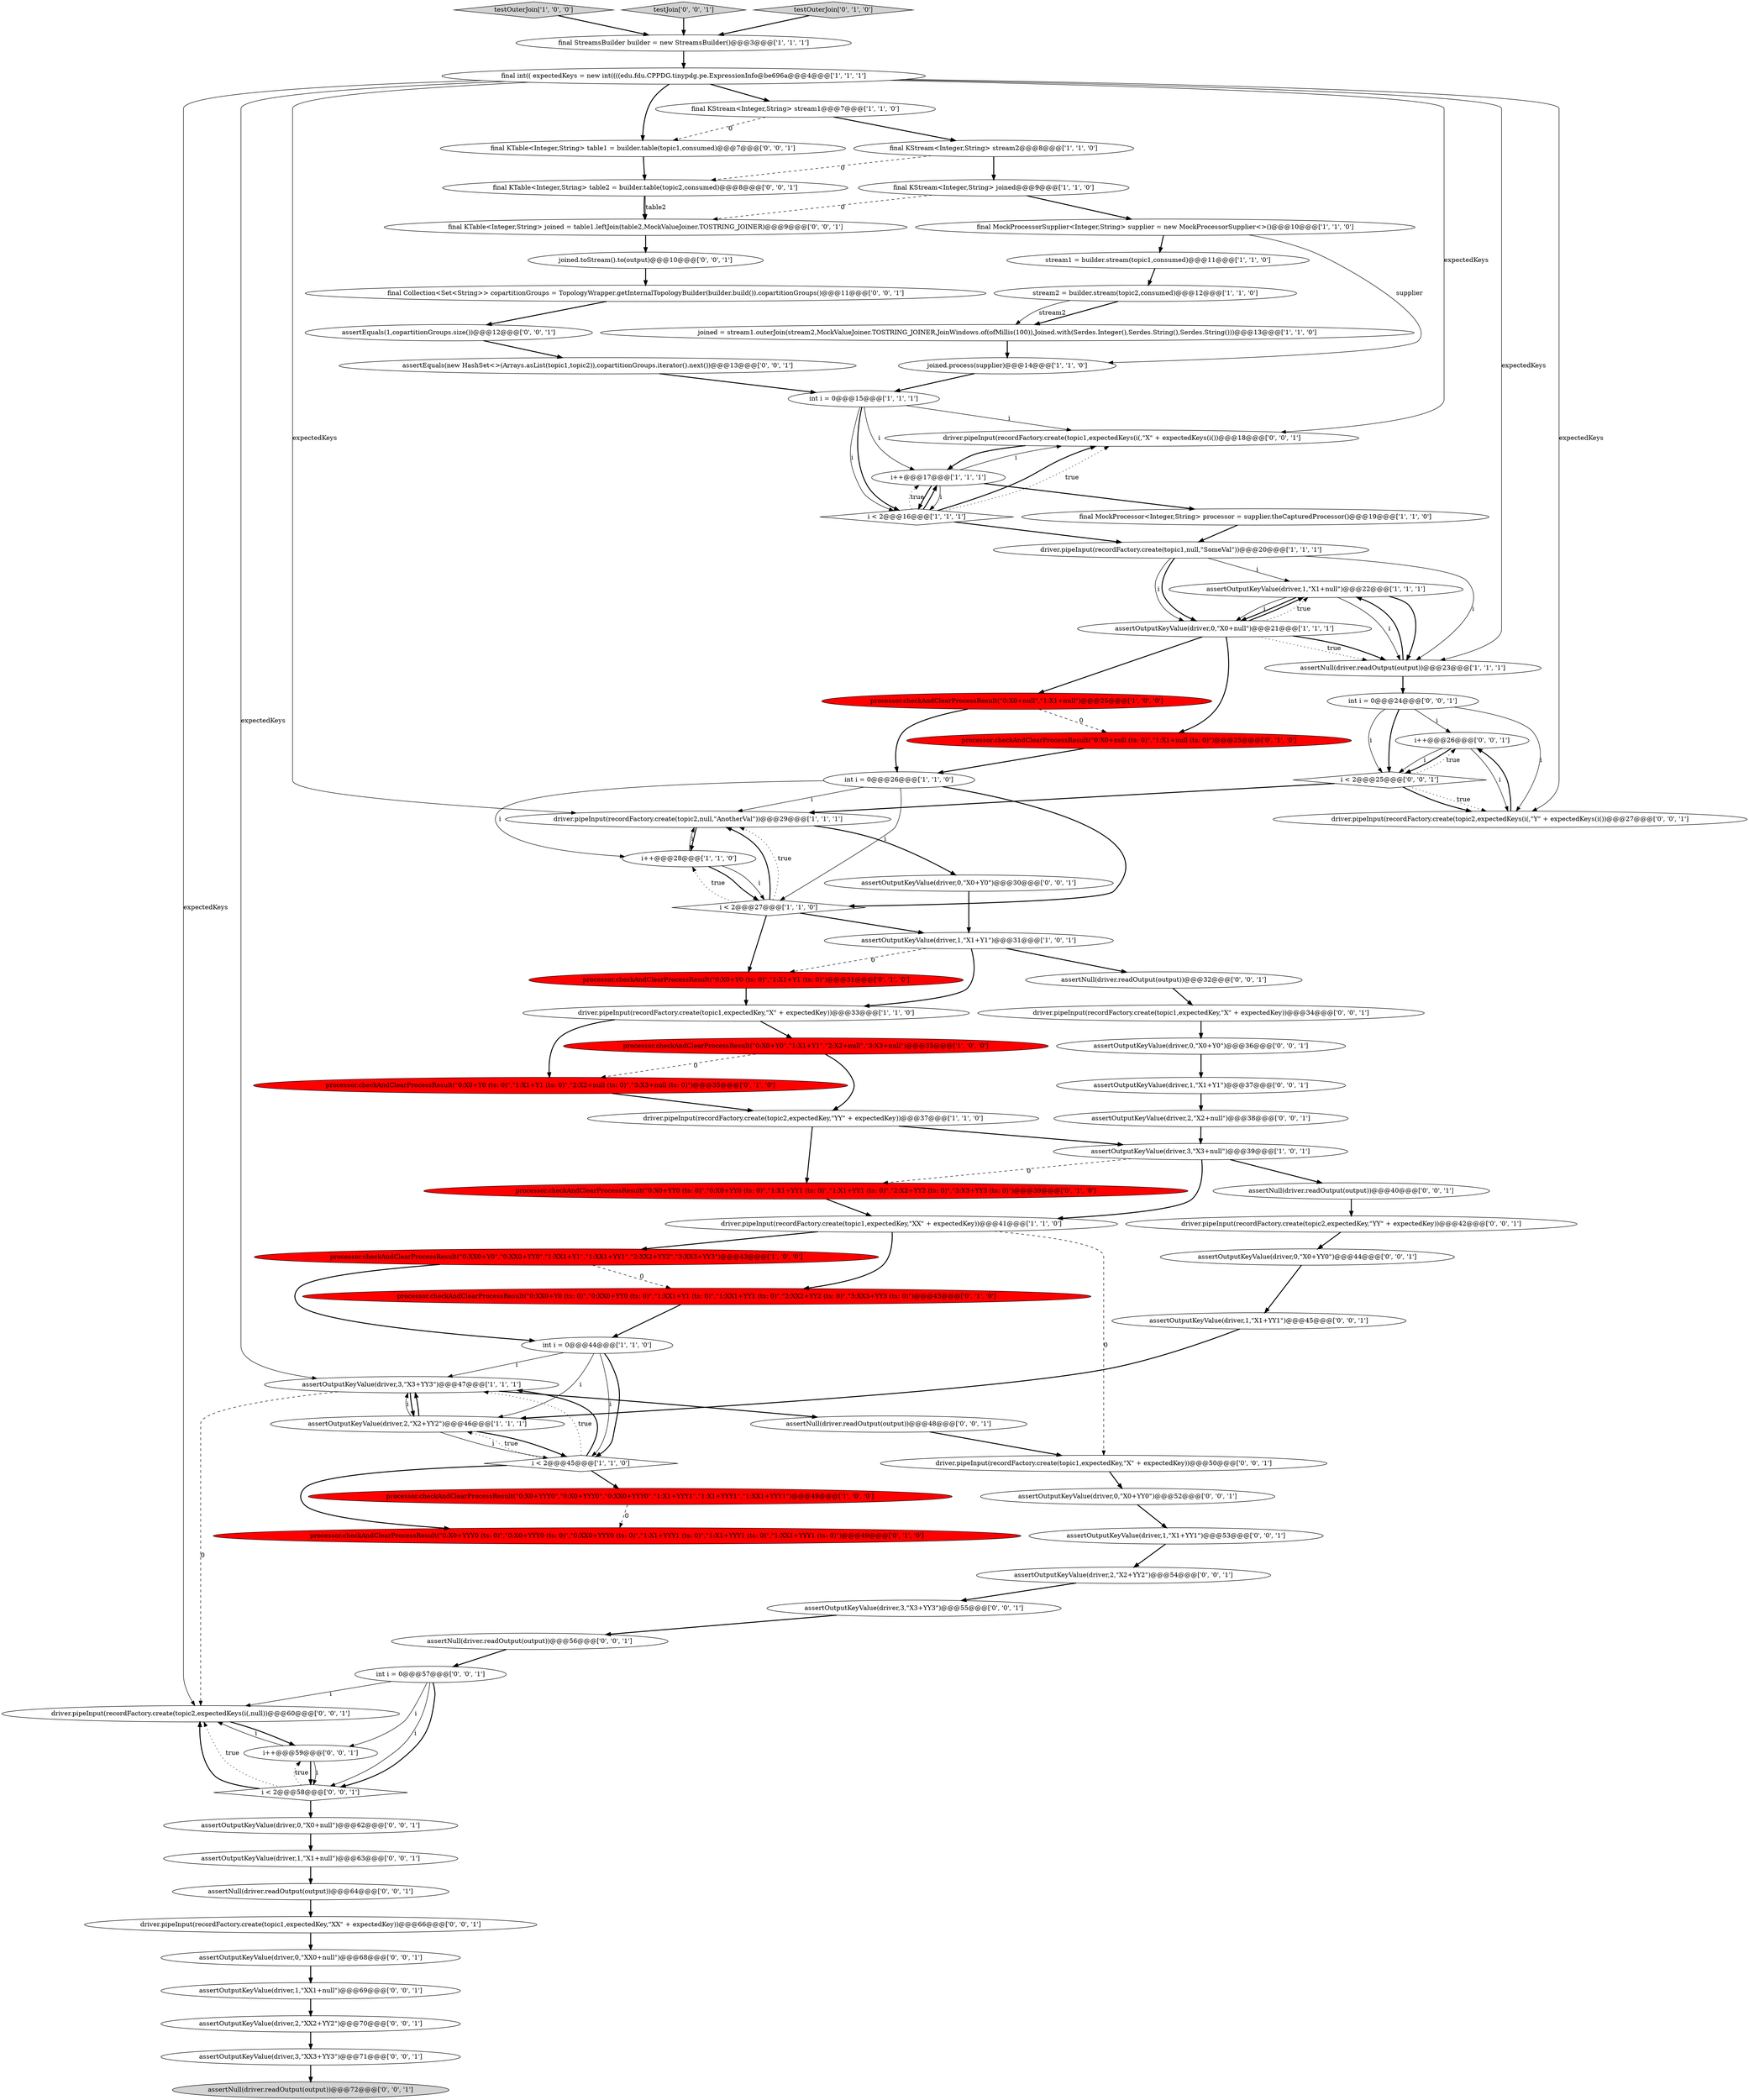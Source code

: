 digraph {
62 [style = filled, label = "final Collection<Set<String>> copartitionGroups = TopologyWrapper.getInternalTopologyBuilder(builder.build()).copartitionGroups()@@@11@@@['0', '0', '1']", fillcolor = white, shape = ellipse image = "AAA0AAABBB3BBB"];
50 [style = filled, label = "joined.toStream().to(output)@@@10@@@['0', '0', '1']", fillcolor = white, shape = ellipse image = "AAA0AAABBB3BBB"];
81 [style = filled, label = "driver.pipeInput(recordFactory.create(topic2,expectedKeys(i(,null))@@@60@@@['0', '0', '1']", fillcolor = white, shape = ellipse image = "AAA0AAABBB3BBB"];
3 [style = filled, label = "assertOutputKeyValue(driver,1,\"X1+null\")@@@22@@@['1', '1', '1']", fillcolor = white, shape = ellipse image = "AAA0AAABBB1BBB"];
35 [style = filled, label = "driver.pipeInput(recordFactory.create(topic2,null,\"AnotherVal\"))@@@29@@@['1', '1', '1']", fillcolor = white, shape = ellipse image = "AAA0AAABBB1BBB"];
70 [style = filled, label = "assertOutputKeyValue(driver,1,\"X1+Y1\")@@@37@@@['0', '0', '1']", fillcolor = white, shape = ellipse image = "AAA0AAABBB3BBB"];
8 [style = filled, label = "assertOutputKeyValue(driver,3,\"X3+null\")@@@39@@@['1', '0', '1']", fillcolor = white, shape = ellipse image = "AAA0AAABBB1BBB"];
43 [style = filled, label = "assertNull(driver.readOutput(output))@@@48@@@['0', '0', '1']", fillcolor = white, shape = ellipse image = "AAA0AAABBB3BBB"];
82 [style = filled, label = "assertOutputKeyValue(driver,2,\"X2+null\")@@@38@@@['0', '0', '1']", fillcolor = white, shape = ellipse image = "AAA0AAABBB3BBB"];
13 [style = filled, label = "int i = 0@@@26@@@['1', '1', '0']", fillcolor = white, shape = ellipse image = "AAA0AAABBB1BBB"];
40 [style = filled, label = "processor.checkAndClearProcessResult(\"0:X0+Y0 (ts: 0)\",\"1:X1+Y1 (ts: 0)\")@@@31@@@['0', '1', '0']", fillcolor = red, shape = ellipse image = "AAA1AAABBB2BBB"];
7 [style = filled, label = "assertNull(driver.readOutput(output))@@@23@@@['1', '1', '1']", fillcolor = white, shape = ellipse image = "AAA0AAABBB1BBB"];
56 [style = filled, label = "i++@@@59@@@['0', '0', '1']", fillcolor = white, shape = ellipse image = "AAA0AAABBB3BBB"];
10 [style = filled, label = "driver.pipeInput(recordFactory.create(topic1,null,\"SomeVal\"))@@@20@@@['1', '1', '1']", fillcolor = white, shape = ellipse image = "AAA0AAABBB1BBB"];
42 [style = filled, label = "processor.checkAndClearProcessResult(\"0:X0+Y0 (ts: 0)\",\"1:X1+Y1 (ts: 0)\",\"2:X2+null (ts: 0)\",\"3:X3+null (ts: 0)\")@@@35@@@['0', '1', '0']", fillcolor = red, shape = ellipse image = "AAA1AAABBB2BBB"];
61 [style = filled, label = "assertOutputKeyValue(driver,1,\"X1+YY1\")@@@53@@@['0', '0', '1']", fillcolor = white, shape = ellipse image = "AAA0AAABBB3BBB"];
1 [style = filled, label = "joined.process(supplier)@@@14@@@['1', '1', '0']", fillcolor = white, shape = ellipse image = "AAA0AAABBB1BBB"];
32 [style = filled, label = "driver.pipeInput(recordFactory.create(topic1,expectedKey,\"X\" + expectedKey))@@@33@@@['1', '1', '0']", fillcolor = white, shape = ellipse image = "AAA0AAABBB1BBB"];
85 [style = filled, label = "assertOutputKeyValue(driver,2,\"XX2+YY2\")@@@70@@@['0', '0', '1']", fillcolor = white, shape = ellipse image = "AAA0AAABBB3BBB"];
38 [style = filled, label = "processor.checkAndClearProcessResult(\"0:X0+YY0 (ts: 0)\",\"0:X0+YY0 (ts: 0)\",\"1:X1+YY1 (ts: 0)\",\"1:X1+YY1 (ts: 0)\",\"2:X2+YY2 (ts: 0)\",\"3:X3+YY3 (ts: 0)\")@@@39@@@['0', '1', '0']", fillcolor = red, shape = ellipse image = "AAA1AAABBB2BBB"];
11 [style = filled, label = "final KStream<Integer,String> stream1@@@7@@@['1', '1', '0']", fillcolor = white, shape = ellipse image = "AAA0AAABBB1BBB"];
25 [style = filled, label = "assertOutputKeyValue(driver,3,\"X3+YY3\")@@@47@@@['1', '1', '1']", fillcolor = white, shape = ellipse image = "AAA0AAABBB1BBB"];
51 [style = filled, label = "assertOutputKeyValue(driver,1,\"X1+YY1\")@@@45@@@['0', '0', '1']", fillcolor = white, shape = ellipse image = "AAA0AAABBB3BBB"];
5 [style = filled, label = "driver.pipeInput(recordFactory.create(topic2,expectedKey,\"YY\" + expectedKey))@@@37@@@['1', '1', '0']", fillcolor = white, shape = ellipse image = "AAA0AAABBB1BBB"];
67 [style = filled, label = "assertOutputKeyValue(driver,0,\"XX0+null\")@@@68@@@['0', '0', '1']", fillcolor = white, shape = ellipse image = "AAA0AAABBB3BBB"];
54 [style = filled, label = "i++@@@26@@@['0', '0', '1']", fillcolor = white, shape = ellipse image = "AAA0AAABBB3BBB"];
45 [style = filled, label = "assertOutputKeyValue(driver,3,\"X3+YY3\")@@@55@@@['0', '0', '1']", fillcolor = white, shape = ellipse image = "AAA0AAABBB3BBB"];
34 [style = filled, label = "final MockProcessorSupplier<Integer,String> supplier = new MockProcessorSupplier<>()@@@10@@@['1', '1', '0']", fillcolor = white, shape = ellipse image = "AAA0AAABBB1BBB"];
52 [style = filled, label = "assertOutputKeyValue(driver,2,\"X2+YY2\")@@@54@@@['0', '0', '1']", fillcolor = white, shape = ellipse image = "AAA0AAABBB3BBB"];
44 [style = filled, label = "i < 2@@@25@@@['0', '0', '1']", fillcolor = white, shape = diamond image = "AAA0AAABBB3BBB"];
60 [style = filled, label = "final KTable<Integer,String> table1 = builder.table(topic1,consumed)@@@7@@@['0', '0', '1']", fillcolor = white, shape = ellipse image = "AAA0AAABBB3BBB"];
4 [style = filled, label = "final MockProcessor<Integer,String> processor = supplier.theCapturedProcessor()@@@19@@@['1', '1', '0']", fillcolor = white, shape = ellipse image = "AAA0AAABBB1BBB"];
27 [style = filled, label = "int i = 0@@@44@@@['1', '1', '0']", fillcolor = white, shape = ellipse image = "AAA0AAABBB1BBB"];
63 [style = filled, label = "assertEquals(1,copartitionGroups.size())@@@12@@@['0', '0', '1']", fillcolor = white, shape = ellipse image = "AAA0AAABBB3BBB"];
9 [style = filled, label = "assertOutputKeyValue(driver,1,\"X1+Y1\")@@@31@@@['1', '0', '1']", fillcolor = white, shape = ellipse image = "AAA0AAABBB1BBB"];
46 [style = filled, label = "driver.pipeInput(recordFactory.create(topic1,expectedKey,\"X\" + expectedKey))@@@34@@@['0', '0', '1']", fillcolor = white, shape = ellipse image = "AAA0AAABBB3BBB"];
73 [style = filled, label = "assertOutputKeyValue(driver,0,\"X0+YY0\")@@@52@@@['0', '0', '1']", fillcolor = white, shape = ellipse image = "AAA0AAABBB3BBB"];
74 [style = filled, label = "final KTable<Integer,String> joined = table1.leftJoin(table2,MockValueJoiner.TOSTRING_JOINER)@@@9@@@['0', '0', '1']", fillcolor = white, shape = ellipse image = "AAA0AAABBB3BBB"];
55 [style = filled, label = "driver.pipeInput(recordFactory.create(topic1,expectedKeys(i(,\"X\" + expectedKeys(i())@@@18@@@['0', '0', '1']", fillcolor = white, shape = ellipse image = "AAA0AAABBB3BBB"];
49 [style = filled, label = "assertNull(driver.readOutput(output))@@@56@@@['0', '0', '1']", fillcolor = white, shape = ellipse image = "AAA0AAABBB3BBB"];
71 [style = filled, label = "assertOutputKeyValue(driver,1,\"XX1+null\")@@@69@@@['0', '0', '1']", fillcolor = white, shape = ellipse image = "AAA0AAABBB3BBB"];
76 [style = filled, label = "assertNull(driver.readOutput(output))@@@40@@@['0', '0', '1']", fillcolor = white, shape = ellipse image = "AAA0AAABBB3BBB"];
21 [style = filled, label = "i++@@@28@@@['1', '1', '0']", fillcolor = white, shape = ellipse image = "AAA0AAABBB1BBB"];
2 [style = filled, label = "assertOutputKeyValue(driver,0,\"X0+null\")@@@21@@@['1', '1', '1']", fillcolor = white, shape = ellipse image = "AAA0AAABBB1BBB"];
0 [style = filled, label = "stream2 = builder.stream(topic2,consumed)@@@12@@@['1', '1', '0']", fillcolor = white, shape = ellipse image = "AAA0AAABBB1BBB"];
20 [style = filled, label = "testOuterJoin['1', '0', '0']", fillcolor = lightgray, shape = diamond image = "AAA0AAABBB1BBB"];
15 [style = filled, label = "final KStream<Integer,String> stream2@@@8@@@['1', '1', '0']", fillcolor = white, shape = ellipse image = "AAA0AAABBB1BBB"];
28 [style = filled, label = "processor.checkAndClearProcessResult(\"0:X0+YYY0\",\"0:X0+YYY0\",\"0:XX0+YYY0\",\"1:X1+YYY1\",\"1:X1+YYY1\",\"1:XX1+YYY1\")@@@49@@@['1', '0', '0']", fillcolor = red, shape = ellipse image = "AAA1AAABBB1BBB"];
24 [style = filled, label = "i < 2@@@45@@@['1', '1', '0']", fillcolor = white, shape = diamond image = "AAA0AAABBB1BBB"];
18 [style = filled, label = "stream1 = builder.stream(topic1,consumed)@@@11@@@['1', '1', '0']", fillcolor = white, shape = ellipse image = "AAA0AAABBB1BBB"];
58 [style = filled, label = "int i = 0@@@57@@@['0', '0', '1']", fillcolor = white, shape = ellipse image = "AAA0AAABBB3BBB"];
53 [style = filled, label = "assertOutputKeyValue(driver,3,\"XX3+YY3\")@@@71@@@['0', '0', '1']", fillcolor = white, shape = ellipse image = "AAA0AAABBB3BBB"];
26 [style = filled, label = "assertOutputKeyValue(driver,2,\"X2+YY2\")@@@46@@@['1', '1', '1']", fillcolor = white, shape = ellipse image = "AAA0AAABBB1BBB"];
29 [style = filled, label = "joined = stream1.outerJoin(stream2,MockValueJoiner.TOSTRING_JOINER,JoinWindows.of(ofMillis(100)),Joined.with(Serdes.Integer(),Serdes.String(),Serdes.String()))@@@13@@@['1', '1', '0']", fillcolor = white, shape = ellipse image = "AAA0AAABBB1BBB"];
80 [style = filled, label = "assertOutputKeyValue(driver,1,\"X1+null\")@@@63@@@['0', '0', '1']", fillcolor = white, shape = ellipse image = "AAA0AAABBB3BBB"];
83 [style = filled, label = "assertOutputKeyValue(driver,0,\"X0+Y0\")@@@30@@@['0', '0', '1']", fillcolor = white, shape = ellipse image = "AAA0AAABBB3BBB"];
6 [style = filled, label = "int i = 0@@@15@@@['1', '1', '1']", fillcolor = white, shape = ellipse image = "AAA0AAABBB1BBB"];
12 [style = filled, label = "i++@@@17@@@['1', '1', '1']", fillcolor = white, shape = ellipse image = "AAA0AAABBB1BBB"];
37 [style = filled, label = "processor.checkAndClearProcessResult(\"0:X0+YYY0 (ts: 0)\",\"0:X0+YYY0 (ts: 0)\",\"0:XX0+YYY0 (ts: 0)\",\"1:X1+YYY1 (ts: 0)\",\"1:X1+YYY1 (ts: 0)\",\"1:XX1+YYY1 (ts: 0)\")@@@49@@@['0', '1', '0']", fillcolor = red, shape = ellipse image = "AAA1AAABBB2BBB"];
59 [style = filled, label = "assertOutputKeyValue(driver,0,\"X0+null\")@@@62@@@['0', '0', '1']", fillcolor = white, shape = ellipse image = "AAA0AAABBB3BBB"];
84 [style = filled, label = "assertNull(driver.readOutput(output))@@@64@@@['0', '0', '1']", fillcolor = white, shape = ellipse image = "AAA0AAABBB3BBB"];
72 [style = filled, label = "driver.pipeInput(recordFactory.create(topic1,expectedKey,\"X\" + expectedKey))@@@50@@@['0', '0', '1']", fillcolor = white, shape = ellipse image = "AAA0AAABBB3BBB"];
47 [style = filled, label = "testJoin['0', '0', '1']", fillcolor = lightgray, shape = diamond image = "AAA0AAABBB3BBB"];
64 [style = filled, label = "i < 2@@@58@@@['0', '0', '1']", fillcolor = white, shape = diamond image = "AAA0AAABBB3BBB"];
23 [style = filled, label = "i < 2@@@27@@@['1', '1', '0']", fillcolor = white, shape = diamond image = "AAA0AAABBB1BBB"];
48 [style = filled, label = "driver.pipeInput(recordFactory.create(topic1,expectedKey,\"XX\" + expectedKey))@@@66@@@['0', '0', '1']", fillcolor = white, shape = ellipse image = "AAA0AAABBB3BBB"];
14 [style = filled, label = "final StreamsBuilder builder = new StreamsBuilder()@@@3@@@['1', '1', '1']", fillcolor = white, shape = ellipse image = "AAA0AAABBB1BBB"];
19 [style = filled, label = "final KStream<Integer,String> joined@@@9@@@['1', '1', '0']", fillcolor = white, shape = ellipse image = "AAA0AAABBB1BBB"];
36 [style = filled, label = "testOuterJoin['0', '1', '0']", fillcolor = lightgray, shape = diamond image = "AAA0AAABBB2BBB"];
77 [style = filled, label = "driver.pipeInput(recordFactory.create(topic2,expectedKey,\"YY\" + expectedKey))@@@42@@@['0', '0', '1']", fillcolor = white, shape = ellipse image = "AAA0AAABBB3BBB"];
41 [style = filled, label = "processor.checkAndClearProcessResult(\"0:XX0+Y0 (ts: 0)\",\"0:XX0+YY0 (ts: 0)\",\"1:XX1+Y1 (ts: 0)\",\"1:XX1+YY1 (ts: 0)\",\"2:XX2+YY2 (ts: 0)\",\"3:XX3+YY3 (ts: 0)\")@@@43@@@['0', '1', '0']", fillcolor = red, shape = ellipse image = "AAA1AAABBB2BBB"];
39 [style = filled, label = "processor.checkAndClearProcessResult(\"0:X0+null (ts: 0)\",\"1:X1+null (ts: 0)\")@@@25@@@['0', '1', '0']", fillcolor = red, shape = ellipse image = "AAA1AAABBB2BBB"];
68 [style = filled, label = "driver.pipeInput(recordFactory.create(topic2,expectedKeys(i(,\"Y\" + expectedKeys(i())@@@27@@@['0', '0', '1']", fillcolor = white, shape = ellipse image = "AAA0AAABBB3BBB"];
69 [style = filled, label = "assertNull(driver.readOutput(output))@@@32@@@['0', '0', '1']", fillcolor = white, shape = ellipse image = "AAA0AAABBB3BBB"];
75 [style = filled, label = "assertEquals(new HashSet<>(Arrays.asList(topic1,topic2)),copartitionGroups.iterator().next())@@@13@@@['0', '0', '1']", fillcolor = white, shape = ellipse image = "AAA0AAABBB3BBB"];
16 [style = filled, label = "final int(( expectedKeys = new int((((edu.fdu.CPPDG.tinypdg.pe.ExpressionInfo@be696a@@@4@@@['1', '1', '1']", fillcolor = white, shape = ellipse image = "AAA0AAABBB1BBB"];
33 [style = filled, label = "processor.checkAndClearProcessResult(\"0:X0+Y0\",\"1:X1+Y1\",\"2:X2+null\",\"3:X3+null\")@@@35@@@['1', '0', '0']", fillcolor = red, shape = ellipse image = "AAA1AAABBB1BBB"];
79 [style = filled, label = "assertOutputKeyValue(driver,0,\"X0+YY0\")@@@44@@@['0', '0', '1']", fillcolor = white, shape = ellipse image = "AAA0AAABBB3BBB"];
22 [style = filled, label = "i < 2@@@16@@@['1', '1', '1']", fillcolor = white, shape = diamond image = "AAA0AAABBB1BBB"];
31 [style = filled, label = "driver.pipeInput(recordFactory.create(topic1,expectedKey,\"XX\" + expectedKey))@@@41@@@['1', '1', '0']", fillcolor = white, shape = ellipse image = "AAA0AAABBB1BBB"];
66 [style = filled, label = "assertOutputKeyValue(driver,0,\"X0+Y0\")@@@36@@@['0', '0', '1']", fillcolor = white, shape = ellipse image = "AAA0AAABBB3BBB"];
78 [style = filled, label = "final KTable<Integer,String> table2 = builder.table(topic2,consumed)@@@8@@@['0', '0', '1']", fillcolor = white, shape = ellipse image = "AAA0AAABBB3BBB"];
30 [style = filled, label = "processor.checkAndClearProcessResult(\"0:X0+null\",\"1:X1+null\")@@@25@@@['1', '0', '0']", fillcolor = red, shape = ellipse image = "AAA1AAABBB1BBB"];
57 [style = filled, label = "int i = 0@@@24@@@['0', '0', '1']", fillcolor = white, shape = ellipse image = "AAA0AAABBB3BBB"];
17 [style = filled, label = "processor.checkAndClearProcessResult(\"0:XX0+Y0\",\"0:XX0+YY0\",\"1:XX1+Y1\",\"1:XX1+YY1\",\"2:XX2+YY2\",\"3:XX3+YY3\")@@@43@@@['1', '0', '0']", fillcolor = red, shape = ellipse image = "AAA1AAABBB1BBB"];
65 [style = filled, label = "assertNull(driver.readOutput(output))@@@72@@@['0', '0', '1']", fillcolor = lightgray, shape = ellipse image = "AAA0AAABBB3BBB"];
34->1 [style = solid, label="supplier"];
30->13 [style = bold, label=""];
83->9 [style = bold, label=""];
80->84 [style = bold, label=""];
75->6 [style = bold, label=""];
69->46 [style = bold, label=""];
6->22 [style = bold, label=""];
56->64 [style = bold, label=""];
24->25 [style = dotted, label="true"];
44->35 [style = bold, label=""];
13->23 [style = solid, label="i"];
34->18 [style = bold, label=""];
84->48 [style = bold, label=""];
25->43 [style = bold, label=""];
67->71 [style = bold, label=""];
38->31 [style = bold, label=""];
54->44 [style = solid, label="i"];
56->64 [style = solid, label="i"];
5->38 [style = bold, label=""];
16->60 [style = bold, label=""];
31->72 [style = dashed, label="0"];
17->41 [style = dashed, label="0"];
60->78 [style = bold, label=""];
79->51 [style = bold, label=""];
26->25 [style = solid, label="i"];
9->69 [style = bold, label=""];
46->66 [style = bold, label=""];
53->65 [style = bold, label=""];
72->73 [style = bold, label=""];
50->62 [style = bold, label=""];
73->61 [style = bold, label=""];
63->75 [style = bold, label=""];
51->26 [style = bold, label=""];
71->85 [style = bold, label=""];
29->1 [style = bold, label=""];
17->27 [style = bold, label=""];
6->12 [style = solid, label="i"];
10->7 [style = solid, label="i"];
18->0 [style = bold, label=""];
12->22 [style = bold, label=""];
27->26 [style = solid, label="i"];
55->12 [style = bold, label=""];
78->74 [style = solid, label="table2"];
16->35 [style = solid, label="expectedKeys"];
14->16 [style = bold, label=""];
2->3 [style = dotted, label="true"];
24->28 [style = bold, label=""];
3->2 [style = solid, label="i"];
19->34 [style = bold, label=""];
13->21 [style = solid, label="i"];
26->24 [style = solid, label="i"];
57->54 [style = solid, label="i"];
70->82 [style = bold, label=""];
44->68 [style = dotted, label="true"];
21->35 [style = solid, label="i"];
49->58 [style = bold, label=""];
9->32 [style = bold, label=""];
61->52 [style = bold, label=""];
23->21 [style = dotted, label="true"];
7->57 [style = bold, label=""];
52->45 [style = bold, label=""];
0->29 [style = bold, label=""];
20->14 [style = bold, label=""];
26->24 [style = bold, label=""];
36->14 [style = bold, label=""];
12->55 [style = solid, label="i"];
35->21 [style = bold, label=""];
19->74 [style = dashed, label="0"];
74->50 [style = bold, label=""];
23->35 [style = bold, label=""];
2->39 [style = bold, label=""];
81->56 [style = bold, label=""];
3->2 [style = bold, label=""];
3->7 [style = bold, label=""];
24->26 [style = dotted, label="true"];
8->38 [style = dashed, label="0"];
54->44 [style = bold, label=""];
44->68 [style = bold, label=""];
25->26 [style = bold, label=""];
16->7 [style = solid, label="expectedKeys"];
31->41 [style = bold, label=""];
27->24 [style = solid, label="i"];
10->2 [style = bold, label=""];
85->53 [style = bold, label=""];
6->22 [style = solid, label="i"];
8->76 [style = bold, label=""];
16->68 [style = solid, label="expectedKeys"];
32->42 [style = bold, label=""];
58->56 [style = solid, label="i"];
21->23 [style = bold, label=""];
4->10 [style = bold, label=""];
35->83 [style = bold, label=""];
59->80 [style = bold, label=""];
66->70 [style = bold, label=""];
41->27 [style = bold, label=""];
78->74 [style = bold, label=""];
8->31 [style = bold, label=""];
39->13 [style = bold, label=""];
2->3 [style = bold, label=""];
22->55 [style = bold, label=""];
10->2 [style = solid, label="i"];
11->60 [style = dashed, label="0"];
33->5 [style = bold, label=""];
64->59 [style = bold, label=""];
15->19 [style = bold, label=""];
43->72 [style = bold, label=""];
32->33 [style = bold, label=""];
13->35 [style = solid, label="i"];
64->56 [style = dotted, label="true"];
1->6 [style = bold, label=""];
0->29 [style = solid, label="stream2"];
24->25 [style = bold, label=""];
22->10 [style = bold, label=""];
40->32 [style = bold, label=""];
58->64 [style = solid, label="i"];
23->35 [style = dotted, label="true"];
57->44 [style = solid, label="i"];
27->24 [style = bold, label=""];
31->17 [style = bold, label=""];
15->78 [style = dashed, label="0"];
27->25 [style = solid, label="i"];
25->81 [style = dashed, label="0"];
58->64 [style = bold, label=""];
5->8 [style = bold, label=""];
44->54 [style = dotted, label="true"];
16->11 [style = bold, label=""];
58->81 [style = solid, label="i"];
30->39 [style = dashed, label="0"];
28->37 [style = dashed, label="0"];
45->49 [style = bold, label=""];
26->25 [style = bold, label=""];
16->25 [style = solid, label="expectedKeys"];
76->77 [style = bold, label=""];
3->7 [style = solid, label="i"];
64->81 [style = bold, label=""];
62->63 [style = bold, label=""];
12->22 [style = solid, label="i"];
22->55 [style = dotted, label="true"];
7->3 [style = bold, label=""];
11->15 [style = bold, label=""];
77->79 [style = bold, label=""];
22->12 [style = dotted, label="true"];
33->42 [style = dashed, label="0"];
6->55 [style = solid, label="i"];
9->40 [style = dashed, label="0"];
12->4 [style = bold, label=""];
23->40 [style = bold, label=""];
22->12 [style = bold, label=""];
2->7 [style = dotted, label="true"];
48->67 [style = bold, label=""];
24->37 [style = bold, label=""];
54->68 [style = solid, label="i"];
13->23 [style = bold, label=""];
64->81 [style = dotted, label="true"];
56->81 [style = solid, label="i"];
57->44 [style = bold, label=""];
16->81 [style = solid, label="expectedKeys"];
42->5 [style = bold, label=""];
2->7 [style = bold, label=""];
57->68 [style = solid, label="i"];
2->30 [style = bold, label=""];
82->8 [style = bold, label=""];
23->9 [style = bold, label=""];
16->55 [style = solid, label="expectedKeys"];
68->54 [style = bold, label=""];
47->14 [style = bold, label=""];
21->23 [style = solid, label="i"];
10->3 [style = solid, label="i"];
}
